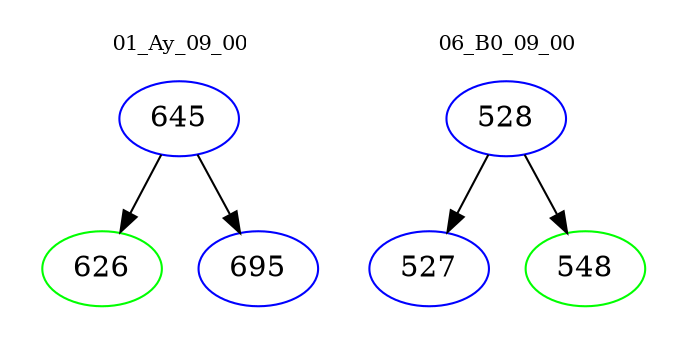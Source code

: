 digraph{
subgraph cluster_0 {
color = white
label = "01_Ay_09_00";
fontsize=10;
T0_645 [label="645", color="blue"]
T0_645 -> T0_626 [color="black"]
T0_626 [label="626", color="green"]
T0_645 -> T0_695 [color="black"]
T0_695 [label="695", color="blue"]
}
subgraph cluster_1 {
color = white
label = "06_B0_09_00";
fontsize=10;
T1_528 [label="528", color="blue"]
T1_528 -> T1_527 [color="black"]
T1_527 [label="527", color="blue"]
T1_528 -> T1_548 [color="black"]
T1_548 [label="548", color="green"]
}
}
